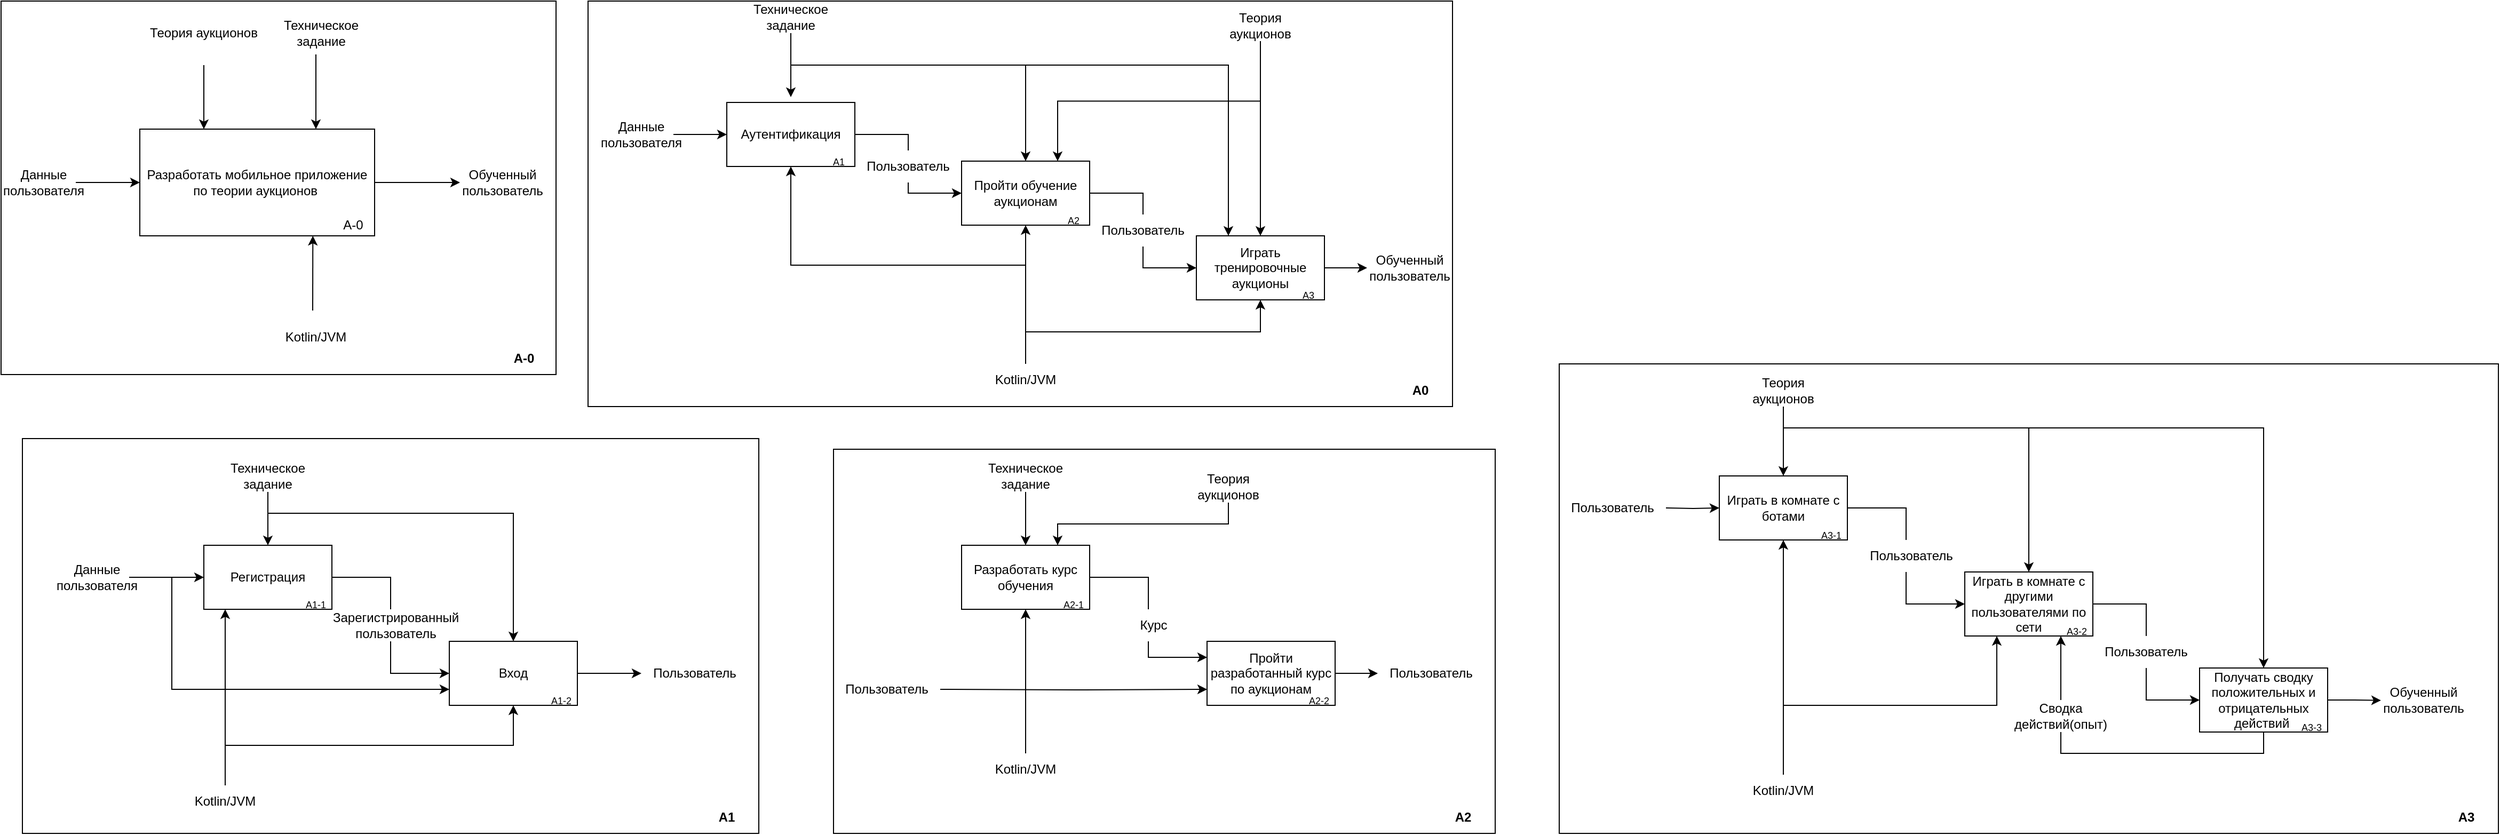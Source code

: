 <mxfile version="20.5.1" type="github">
  <diagram id="D_NjohF8zL5SrxgZmWxk" name="Страница 1">
    <mxGraphModel dx="1564" dy="956" grid="1" gridSize="10" guides="1" tooltips="1" connect="1" arrows="1" fold="1" page="1" pageScale="1" pageWidth="1600" pageHeight="900" background="#ffffff" math="0" shadow="0">
      <root>
        <mxCell id="0" />
        <mxCell id="1" parent="0" />
        <mxCell id="c8o7szaUv3We1Lr0szw1-51" value="" style="rounded=0;whiteSpace=wrap;html=1;fillColor=none;" parent="1" vertex="1">
          <mxGeometry x="20" y="450" width="690" height="370" as="geometry" />
        </mxCell>
        <mxCell id="c8o7szaUv3We1Lr0szw1-50" value="" style="rounded=0;whiteSpace=wrap;html=1;fillColor=none;" parent="1" vertex="1">
          <mxGeometry x="550" y="40" width="810" height="380" as="geometry" />
        </mxCell>
        <mxCell id="c8o7szaUv3We1Lr0szw1-48" value="" style="rounded=0;whiteSpace=wrap;html=1;fillColor=none;" parent="1" vertex="1">
          <mxGeometry y="40" width="520" height="350" as="geometry" />
        </mxCell>
        <mxCell id="c8o7szaUv3We1Lr0szw1-53" value="" style="rounded=0;whiteSpace=wrap;html=1;fillColor=none;" parent="1" vertex="1">
          <mxGeometry x="1460" y="380" width="880" height="440" as="geometry" />
        </mxCell>
        <mxCell id="c8o7szaUv3We1Lr0szw1-52" value="" style="rounded=0;whiteSpace=wrap;html=1;fillColor=none;" parent="1" vertex="1">
          <mxGeometry x="780" y="460" width="620" height="360" as="geometry" />
        </mxCell>
        <mxCell id="X_Q_tEp7b_zGtSAMPKSQ-1" value="Разработать мобильное приложение по теории аукционов&amp;nbsp;" style="rounded=0;whiteSpace=wrap;html=1;" parent="1" vertex="1">
          <mxGeometry x="130" y="160" width="220" height="100" as="geometry" />
        </mxCell>
        <mxCell id="X_Q_tEp7b_zGtSAMPKSQ-2" value="" style="endArrow=classic;html=1;rounded=0;" parent="1" edge="1">
          <mxGeometry width="50" height="50" relative="1" as="geometry">
            <mxPoint x="190" y="100" as="sourcePoint" />
            <mxPoint x="190" y="160" as="targetPoint" />
          </mxGeometry>
        </mxCell>
        <mxCell id="X_Q_tEp7b_zGtSAMPKSQ-3" value="Теория аукционов" style="text;html=1;strokeColor=none;fillColor=none;align=center;verticalAlign=middle;whiteSpace=wrap;rounded=0;" parent="1" vertex="1">
          <mxGeometry x="135" y="40" width="110" height="60" as="geometry" />
        </mxCell>
        <mxCell id="X_Q_tEp7b_zGtSAMPKSQ-4" value="" style="endArrow=classic;html=1;rounded=0;entryX=0.75;entryY=0;entryDx=0;entryDy=0;" parent="1" target="X_Q_tEp7b_zGtSAMPKSQ-1" edge="1">
          <mxGeometry width="50" height="50" relative="1" as="geometry">
            <mxPoint x="295" y="90" as="sourcePoint" />
            <mxPoint x="220" y="140" as="targetPoint" />
          </mxGeometry>
        </mxCell>
        <mxCell id="X_Q_tEp7b_zGtSAMPKSQ-5" value="Техническое задание" style="text;html=1;strokeColor=none;fillColor=none;align=center;verticalAlign=middle;whiteSpace=wrap;rounded=0;" parent="1" vertex="1">
          <mxGeometry x="260" y="47.5" width="80" height="45" as="geometry" />
        </mxCell>
        <mxCell id="X_Q_tEp7b_zGtSAMPKSQ-6" value="" style="endArrow=classic;html=1;rounded=0;entryX=0.737;entryY=1;entryDx=0;entryDy=0;entryPerimeter=0;" parent="1" target="X_Q_tEp7b_zGtSAMPKSQ-1" edge="1">
          <mxGeometry width="50" height="50" relative="1" as="geometry">
            <mxPoint x="292" y="330" as="sourcePoint" />
            <mxPoint x="270" y="270" as="targetPoint" />
          </mxGeometry>
        </mxCell>
        <mxCell id="X_Q_tEp7b_zGtSAMPKSQ-7" value="Kotlin/JVM" style="text;html=1;strokeColor=none;fillColor=none;align=center;verticalAlign=middle;whiteSpace=wrap;rounded=0;" parent="1" vertex="1">
          <mxGeometry x="255" y="340" width="80" height="30" as="geometry" />
        </mxCell>
        <mxCell id="X_Q_tEp7b_zGtSAMPKSQ-8" value="" style="endArrow=classic;html=1;rounded=0;exitX=1;exitY=0.5;exitDx=0;exitDy=0;" parent="1" source="X_Q_tEp7b_zGtSAMPKSQ-1" edge="1">
          <mxGeometry width="50" height="50" relative="1" as="geometry">
            <mxPoint x="170" y="240" as="sourcePoint" />
            <mxPoint x="430" y="210" as="targetPoint" />
          </mxGeometry>
        </mxCell>
        <mxCell id="X_Q_tEp7b_zGtSAMPKSQ-9" value="Обученный пользователь" style="text;html=1;strokeColor=none;fillColor=none;align=center;verticalAlign=middle;whiteSpace=wrap;rounded=0;" parent="1" vertex="1">
          <mxGeometry x="440" y="195" width="60" height="30" as="geometry" />
        </mxCell>
        <mxCell id="X_Q_tEp7b_zGtSAMPKSQ-10" value="" style="endArrow=classic;html=1;rounded=0;entryX=0;entryY=0.5;entryDx=0;entryDy=0;" parent="1" target="X_Q_tEp7b_zGtSAMPKSQ-1" edge="1">
          <mxGeometry width="50" height="50" relative="1" as="geometry">
            <mxPoint x="70" y="210" as="sourcePoint" />
            <mxPoint x="220" y="180" as="targetPoint" />
          </mxGeometry>
        </mxCell>
        <mxCell id="X_Q_tEp7b_zGtSAMPKSQ-11" value="Данные пользователя" style="text;html=1;strokeColor=none;fillColor=none;align=center;verticalAlign=middle;whiteSpace=wrap;rounded=0;" parent="1" vertex="1">
          <mxGeometry x="10" y="195" width="60" height="30" as="geometry" />
        </mxCell>
        <mxCell id="X_Q_tEp7b_zGtSAMPKSQ-12" value="А-0" style="text;html=1;strokeColor=none;fillColor=none;align=center;verticalAlign=middle;whiteSpace=wrap;rounded=0;" parent="1" vertex="1">
          <mxGeometry x="310" y="240" width="40" height="20" as="geometry" />
        </mxCell>
        <mxCell id="RtwtqyU78Pp7EB_kQ9FR-24" style="edgeStyle=orthogonalEdgeStyle;rounded=0;orthogonalLoop=1;jettySize=auto;html=1;exitX=1;exitY=0.5;exitDx=0;exitDy=0;entryX=0;entryY=0.5;entryDx=0;entryDy=0;" parent="1" source="RtwtqyU78Pp7EB_kQ9FR-1" target="RtwtqyU78Pp7EB_kQ9FR-4" edge="1">
          <mxGeometry relative="1" as="geometry" />
        </mxCell>
        <mxCell id="RtwtqyU78Pp7EB_kQ9FR-1" value="Аутентификация" style="rounded=0;whiteSpace=wrap;html=1;" parent="1" vertex="1">
          <mxGeometry x="680" y="135" width="120" height="60" as="geometry" />
        </mxCell>
        <mxCell id="RtwtqyU78Pp7EB_kQ9FR-25" style="edgeStyle=orthogonalEdgeStyle;rounded=0;orthogonalLoop=1;jettySize=auto;html=1;exitX=1;exitY=0.5;exitDx=0;exitDy=0;entryX=0;entryY=0.5;entryDx=0;entryDy=0;" parent="1" source="RtwtqyU78Pp7EB_kQ9FR-4" target="RtwtqyU78Pp7EB_kQ9FR-5" edge="1">
          <mxGeometry relative="1" as="geometry" />
        </mxCell>
        <mxCell id="RtwtqyU78Pp7EB_kQ9FR-4" value="Пройти обучение аукционам" style="rounded=0;whiteSpace=wrap;html=1;" parent="1" vertex="1">
          <mxGeometry x="900" y="190" width="120" height="60" as="geometry" />
        </mxCell>
        <mxCell id="RtwtqyU78Pp7EB_kQ9FR-26" style="edgeStyle=orthogonalEdgeStyle;rounded=0;orthogonalLoop=1;jettySize=auto;html=1;exitX=1;exitY=0.5;exitDx=0;exitDy=0;" parent="1" source="RtwtqyU78Pp7EB_kQ9FR-5" edge="1">
          <mxGeometry relative="1" as="geometry">
            <mxPoint x="1280" y="290" as="targetPoint" />
          </mxGeometry>
        </mxCell>
        <mxCell id="RtwtqyU78Pp7EB_kQ9FR-5" value="Играть тренировочные аукционы" style="rounded=0;whiteSpace=wrap;html=1;" parent="1" vertex="1">
          <mxGeometry x="1120" y="260" width="120" height="60" as="geometry" />
        </mxCell>
        <mxCell id="RtwtqyU78Pp7EB_kQ9FR-16" style="edgeStyle=orthogonalEdgeStyle;rounded=0;orthogonalLoop=1;jettySize=auto;html=1;exitX=0.5;exitY=1;exitDx=0;exitDy=0;entryX=0.5;entryY=0;entryDx=0;entryDy=0;" parent="1" source="RtwtqyU78Pp7EB_kQ9FR-8" target="RtwtqyU78Pp7EB_kQ9FR-5" edge="1">
          <mxGeometry relative="1" as="geometry">
            <mxPoint x="689.909" y="130" as="targetPoint" />
          </mxGeometry>
        </mxCell>
        <mxCell id="QJTWfw5kxz6Jo9Zr5xxw-2" style="edgeStyle=orthogonalEdgeStyle;rounded=0;orthogonalLoop=1;jettySize=auto;html=1;exitX=0.5;exitY=1;exitDx=0;exitDy=0;entryX=0.75;entryY=0;entryDx=0;entryDy=0;" parent="1" source="RtwtqyU78Pp7EB_kQ9FR-8" target="RtwtqyU78Pp7EB_kQ9FR-4" edge="1">
          <mxGeometry relative="1" as="geometry">
            <mxPoint x="960" y="190" as="targetPoint" />
          </mxGeometry>
        </mxCell>
        <mxCell id="RtwtqyU78Pp7EB_kQ9FR-8" value="Теория аукционов" style="text;html=1;strokeColor=none;fillColor=none;align=center;verticalAlign=middle;whiteSpace=wrap;rounded=0;" parent="1" vertex="1">
          <mxGeometry x="1150" y="47.5" width="60" height="30" as="geometry" />
        </mxCell>
        <mxCell id="RtwtqyU78Pp7EB_kQ9FR-17" style="edgeStyle=orthogonalEdgeStyle;rounded=0;orthogonalLoop=1;jettySize=auto;html=1;exitX=0.5;exitY=1;exitDx=0;exitDy=0;" parent="1" source="RtwtqyU78Pp7EB_kQ9FR-12" edge="1">
          <mxGeometry relative="1" as="geometry">
            <mxPoint x="740" y="130" as="targetPoint" />
          </mxGeometry>
        </mxCell>
        <mxCell id="RtwtqyU78Pp7EB_kQ9FR-21" style="edgeStyle=orthogonalEdgeStyle;rounded=0;orthogonalLoop=1;jettySize=auto;html=1;exitX=0.5;exitY=1;exitDx=0;exitDy=0;entryX=0.5;entryY=0;entryDx=0;entryDy=0;" parent="1" source="RtwtqyU78Pp7EB_kQ9FR-12" target="RtwtqyU78Pp7EB_kQ9FR-4" edge="1">
          <mxGeometry relative="1" as="geometry">
            <mxPoint x="880" y="120" as="targetPoint" />
            <Array as="points">
              <mxPoint x="740" y="100" />
              <mxPoint x="960" y="100" />
            </Array>
          </mxGeometry>
        </mxCell>
        <mxCell id="QJTWfw5kxz6Jo9Zr5xxw-6" style="edgeStyle=orthogonalEdgeStyle;rounded=0;orthogonalLoop=1;jettySize=auto;html=1;exitX=0.5;exitY=1;exitDx=0;exitDy=0;entryX=0.25;entryY=0;entryDx=0;entryDy=0;" parent="1" source="RtwtqyU78Pp7EB_kQ9FR-12" target="RtwtqyU78Pp7EB_kQ9FR-5" edge="1">
          <mxGeometry relative="1" as="geometry">
            <Array as="points">
              <mxPoint x="740" y="100" />
              <mxPoint x="1150" y="100" />
            </Array>
          </mxGeometry>
        </mxCell>
        <mxCell id="RtwtqyU78Pp7EB_kQ9FR-12" value="Техническое задание" style="text;html=1;strokeColor=none;fillColor=none;align=center;verticalAlign=middle;whiteSpace=wrap;rounded=0;" parent="1" vertex="1">
          <mxGeometry x="710" y="40" width="60" height="30" as="geometry" />
        </mxCell>
        <mxCell id="RtwtqyU78Pp7EB_kQ9FR-20" style="edgeStyle=orthogonalEdgeStyle;rounded=0;orthogonalLoop=1;jettySize=auto;html=1;exitX=0.5;exitY=0;exitDx=0;exitDy=0;entryX=0.5;entryY=1;entryDx=0;entryDy=0;" parent="1" source="RtwtqyU78Pp7EB_kQ9FR-19" target="RtwtqyU78Pp7EB_kQ9FR-1" edge="1">
          <mxGeometry relative="1" as="geometry">
            <mxPoint x="739.909" y="200" as="targetPoint" />
          </mxGeometry>
        </mxCell>
        <mxCell id="RtwtqyU78Pp7EB_kQ9FR-22" style="edgeStyle=orthogonalEdgeStyle;rounded=0;orthogonalLoop=1;jettySize=auto;html=1;exitX=0.5;exitY=0;exitDx=0;exitDy=0;entryX=0.5;entryY=1;entryDx=0;entryDy=0;" parent="1" source="RtwtqyU78Pp7EB_kQ9FR-19" target="RtwtqyU78Pp7EB_kQ9FR-4" edge="1">
          <mxGeometry relative="1" as="geometry">
            <Array as="points">
              <mxPoint x="960" y="340" />
              <mxPoint x="960" y="340" />
            </Array>
          </mxGeometry>
        </mxCell>
        <mxCell id="RtwtqyU78Pp7EB_kQ9FR-23" style="edgeStyle=orthogonalEdgeStyle;rounded=0;orthogonalLoop=1;jettySize=auto;html=1;exitX=0.5;exitY=0;exitDx=0;exitDy=0;" parent="1" source="RtwtqyU78Pp7EB_kQ9FR-19" target="RtwtqyU78Pp7EB_kQ9FR-5" edge="1">
          <mxGeometry relative="1" as="geometry" />
        </mxCell>
        <mxCell id="RtwtqyU78Pp7EB_kQ9FR-19" value="Kotlin/JVM" style="text;html=1;strokeColor=none;fillColor=none;align=center;verticalAlign=middle;whiteSpace=wrap;rounded=0;" parent="1" vertex="1">
          <mxGeometry x="930" y="380" width="60" height="30" as="geometry" />
        </mxCell>
        <mxCell id="RtwtqyU78Pp7EB_kQ9FR-27" value="" style="endArrow=classic;html=1;rounded=0;entryX=0;entryY=0.5;entryDx=0;entryDy=0;" parent="1" target="RtwtqyU78Pp7EB_kQ9FR-1" edge="1">
          <mxGeometry width="50" height="50" relative="1" as="geometry">
            <mxPoint x="630" y="165" as="sourcePoint" />
            <mxPoint x="870" y="200" as="targetPoint" />
          </mxGeometry>
        </mxCell>
        <mxCell id="RtwtqyU78Pp7EB_kQ9FR-28" value="Данные пользователя" style="text;html=1;strokeColor=none;fillColor=none;align=center;verticalAlign=middle;whiteSpace=wrap;rounded=0;" parent="1" vertex="1">
          <mxGeometry x="570" y="150" width="60" height="30" as="geometry" />
        </mxCell>
        <mxCell id="RtwtqyU78Pp7EB_kQ9FR-29" value="Пользователь" style="text;html=1;strokeColor=none;fillColor=default;align=center;verticalAlign=middle;whiteSpace=wrap;rounded=0;" parent="1" vertex="1">
          <mxGeometry x="820" y="180" width="60" height="30" as="geometry" />
        </mxCell>
        <mxCell id="RtwtqyU78Pp7EB_kQ9FR-31" value="Пользователь" style="text;html=1;strokeColor=none;fillColor=default;align=center;verticalAlign=middle;whiteSpace=wrap;rounded=0;" parent="1" vertex="1">
          <mxGeometry x="1040" y="240" width="60" height="30" as="geometry" />
        </mxCell>
        <mxCell id="RtwtqyU78Pp7EB_kQ9FR-32" value="&lt;font style=&quot;font-size: 9px;&quot;&gt;А1&lt;/font&gt;" style="text;html=1;strokeColor=none;fillColor=none;align=center;verticalAlign=middle;whiteSpace=wrap;rounded=0;" parent="1" vertex="1">
          <mxGeometry x="770" y="185" width="30" height="10" as="geometry" />
        </mxCell>
        <mxCell id="RtwtqyU78Pp7EB_kQ9FR-33" value="&lt;span style=&quot;font-size: 9px;&quot;&gt;А2&lt;/span&gt;" style="text;html=1;strokeColor=none;fillColor=none;align=center;verticalAlign=middle;whiteSpace=wrap;rounded=0;" parent="1" vertex="1">
          <mxGeometry x="990" y="240" width="30" height="10" as="geometry" />
        </mxCell>
        <mxCell id="RtwtqyU78Pp7EB_kQ9FR-34" value="&lt;span style=&quot;font-size: 9px;&quot;&gt;А3&lt;/span&gt;" style="text;html=1;strokeColor=none;fillColor=none;align=center;verticalAlign=middle;whiteSpace=wrap;rounded=0;" parent="1" vertex="1">
          <mxGeometry x="1210" y="310" width="30" height="10" as="geometry" />
        </mxCell>
        <mxCell id="RtwtqyU78Pp7EB_kQ9FR-35" value="&lt;span style=&quot;font-size: 12px;&quot;&gt;Обученный пользователь&lt;/span&gt;" style="text;html=1;strokeColor=none;fillColor=none;align=center;verticalAlign=middle;whiteSpace=wrap;rounded=0;fontSize=9;" parent="1" vertex="1">
          <mxGeometry x="1290" y="275" width="60" height="30" as="geometry" />
        </mxCell>
        <mxCell id="RtwtqyU78Pp7EB_kQ9FR-43" style="edgeStyle=orthogonalEdgeStyle;rounded=0;orthogonalLoop=1;jettySize=auto;html=1;exitX=1;exitY=0.5;exitDx=0;exitDy=0;entryX=0;entryY=0.5;entryDx=0;entryDy=0;fontSize=12;" parent="1" source="RtwtqyU78Pp7EB_kQ9FR-36" target="RtwtqyU78Pp7EB_kQ9FR-42" edge="1">
          <mxGeometry relative="1" as="geometry" />
        </mxCell>
        <mxCell id="RtwtqyU78Pp7EB_kQ9FR-36" value="Регистрация" style="rounded=0;whiteSpace=wrap;html=1;fontSize=12;fillColor=default;" parent="1" vertex="1">
          <mxGeometry x="190" y="550" width="120" height="60" as="geometry" />
        </mxCell>
        <mxCell id="RtwtqyU78Pp7EB_kQ9FR-38" style="edgeStyle=orthogonalEdgeStyle;rounded=0;orthogonalLoop=1;jettySize=auto;html=1;exitX=0.5;exitY=1;exitDx=0;exitDy=0;entryX=0.5;entryY=0;entryDx=0;entryDy=0;fontSize=12;" parent="1" source="RtwtqyU78Pp7EB_kQ9FR-37" target="RtwtqyU78Pp7EB_kQ9FR-36" edge="1">
          <mxGeometry relative="1" as="geometry" />
        </mxCell>
        <mxCell id="RtwtqyU78Pp7EB_kQ9FR-50" style="edgeStyle=orthogonalEdgeStyle;rounded=0;orthogonalLoop=1;jettySize=auto;html=1;exitX=0.5;exitY=1;exitDx=0;exitDy=0;entryX=0.5;entryY=0;entryDx=0;entryDy=0;fontSize=12;" parent="1" source="RtwtqyU78Pp7EB_kQ9FR-37" target="RtwtqyU78Pp7EB_kQ9FR-42" edge="1">
          <mxGeometry relative="1" as="geometry">
            <Array as="points">
              <mxPoint x="250" y="520" />
              <mxPoint x="480" y="520" />
            </Array>
          </mxGeometry>
        </mxCell>
        <mxCell id="RtwtqyU78Pp7EB_kQ9FR-37" value="Техническое задание" style="text;html=1;strokeColor=none;fillColor=none;align=center;verticalAlign=middle;whiteSpace=wrap;rounded=0;fontSize=12;" parent="1" vertex="1">
          <mxGeometry x="220" y="470" width="60" height="30" as="geometry" />
        </mxCell>
        <mxCell id="RtwtqyU78Pp7EB_kQ9FR-40" style="edgeStyle=orthogonalEdgeStyle;rounded=0;orthogonalLoop=1;jettySize=auto;html=1;exitX=1;exitY=0.5;exitDx=0;exitDy=0;entryX=0;entryY=0.5;entryDx=0;entryDy=0;fontSize=12;" parent="1" source="RtwtqyU78Pp7EB_kQ9FR-39" target="RtwtqyU78Pp7EB_kQ9FR-36" edge="1">
          <mxGeometry relative="1" as="geometry" />
        </mxCell>
        <mxCell id="QJTWfw5kxz6Jo9Zr5xxw-11" style="edgeStyle=orthogonalEdgeStyle;rounded=0;orthogonalLoop=1;jettySize=auto;html=1;exitX=1;exitY=0.5;exitDx=0;exitDy=0;entryX=0;entryY=0.75;entryDx=0;entryDy=0;" parent="1" source="RtwtqyU78Pp7EB_kQ9FR-39" target="RtwtqyU78Pp7EB_kQ9FR-42" edge="1">
          <mxGeometry relative="1" as="geometry">
            <Array as="points">
              <mxPoint x="160" y="580" />
              <mxPoint x="160" y="685" />
            </Array>
          </mxGeometry>
        </mxCell>
        <mxCell id="RtwtqyU78Pp7EB_kQ9FR-39" value="Данные пользователя" style="text;html=1;strokeColor=none;fillColor=none;align=center;verticalAlign=middle;whiteSpace=wrap;rounded=0;fontSize=12;" parent="1" vertex="1">
          <mxGeometry x="60" y="565" width="60" height="30" as="geometry" />
        </mxCell>
        <mxCell id="RtwtqyU78Pp7EB_kQ9FR-45" style="edgeStyle=orthogonalEdgeStyle;rounded=0;orthogonalLoop=1;jettySize=auto;html=1;exitX=1;exitY=0.5;exitDx=0;exitDy=0;fontSize=12;" parent="1" source="RtwtqyU78Pp7EB_kQ9FR-42" edge="1">
          <mxGeometry relative="1" as="geometry">
            <mxPoint x="600" y="670" as="targetPoint" />
          </mxGeometry>
        </mxCell>
        <mxCell id="RtwtqyU78Pp7EB_kQ9FR-42" value="Вход" style="rounded=0;whiteSpace=wrap;html=1;fontSize=12;fillColor=default;" parent="1" vertex="1">
          <mxGeometry x="420" y="640" width="120" height="60" as="geometry" />
        </mxCell>
        <mxCell id="RtwtqyU78Pp7EB_kQ9FR-47" style="edgeStyle=orthogonalEdgeStyle;rounded=0;orthogonalLoop=1;jettySize=auto;html=1;exitX=0.5;exitY=0;exitDx=0;exitDy=0;fontSize=12;" parent="1" source="RtwtqyU78Pp7EB_kQ9FR-46" target="RtwtqyU78Pp7EB_kQ9FR-36" edge="1">
          <mxGeometry relative="1" as="geometry">
            <Array as="points">
              <mxPoint x="210" y="650" />
              <mxPoint x="210" y="650" />
            </Array>
          </mxGeometry>
        </mxCell>
        <mxCell id="RtwtqyU78Pp7EB_kQ9FR-48" style="edgeStyle=orthogonalEdgeStyle;rounded=0;orthogonalLoop=1;jettySize=auto;html=1;exitX=0.5;exitY=0;exitDx=0;exitDy=0;entryX=0.5;entryY=1;entryDx=0;entryDy=0;fontSize=12;" parent="1" source="RtwtqyU78Pp7EB_kQ9FR-46" target="RtwtqyU78Pp7EB_kQ9FR-42" edge="1">
          <mxGeometry relative="1" as="geometry" />
        </mxCell>
        <mxCell id="RtwtqyU78Pp7EB_kQ9FR-46" value="Kotlin/JVM" style="text;html=1;strokeColor=none;fillColor=none;align=center;verticalAlign=middle;whiteSpace=wrap;rounded=0;fontSize=12;" parent="1" vertex="1">
          <mxGeometry x="180" y="775" width="60" height="30" as="geometry" />
        </mxCell>
        <mxCell id="RtwtqyU78Pp7EB_kQ9FR-79" value="Зарегистрированный пользователь" style="text;html=1;strokeColor=none;fillColor=default;align=center;verticalAlign=middle;whiteSpace=wrap;rounded=0;fontSize=12;" parent="1" vertex="1">
          <mxGeometry x="340" y="610" width="60" height="30" as="geometry" />
        </mxCell>
        <mxCell id="c8o7szaUv3We1Lr0szw1-3" value="&lt;font style=&quot;font-size: 9px;&quot;&gt;А1-1&lt;/font&gt;" style="text;html=1;strokeColor=none;fillColor=none;align=center;verticalAlign=middle;whiteSpace=wrap;rounded=0;" parent="1" vertex="1">
          <mxGeometry x="280" y="600" width="30" height="10" as="geometry" />
        </mxCell>
        <mxCell id="c8o7szaUv3We1Lr0szw1-4" value="&lt;font style=&quot;font-size: 9px;&quot;&gt;А1-2&lt;/font&gt;" style="text;html=1;strokeColor=none;fillColor=none;align=center;verticalAlign=middle;whiteSpace=wrap;rounded=0;" parent="1" vertex="1">
          <mxGeometry x="510" y="690" width="30" height="10" as="geometry" />
        </mxCell>
        <mxCell id="c8o7szaUv3We1Lr0szw1-6" style="edgeStyle=orthogonalEdgeStyle;rounded=0;orthogonalLoop=1;jettySize=auto;html=1;exitX=1;exitY=0.5;exitDx=0;exitDy=0;entryX=0;entryY=0.25;entryDx=0;entryDy=0;fontSize=12;" parent="1" source="c8o7szaUv3We1Lr0szw1-7" target="c8o7szaUv3We1Lr0szw1-14" edge="1">
          <mxGeometry relative="1" as="geometry" />
        </mxCell>
        <mxCell id="c8o7szaUv3We1Lr0szw1-7" value="Разработать курс обучения" style="rounded=0;whiteSpace=wrap;html=1;fontSize=12;fillColor=default;" parent="1" vertex="1">
          <mxGeometry x="900" y="550" width="120" height="60" as="geometry" />
        </mxCell>
        <mxCell id="c8o7szaUv3We1Lr0szw1-8" style="edgeStyle=orthogonalEdgeStyle;rounded=0;orthogonalLoop=1;jettySize=auto;html=1;exitX=0.5;exitY=1;exitDx=0;exitDy=0;entryX=0.5;entryY=0;entryDx=0;entryDy=0;fontSize=12;" parent="1" source="c8o7szaUv3We1Lr0szw1-10" target="c8o7szaUv3We1Lr0szw1-7" edge="1">
          <mxGeometry relative="1" as="geometry" />
        </mxCell>
        <mxCell id="c8o7szaUv3We1Lr0szw1-10" value="Техническое задание" style="text;html=1;strokeColor=none;fillColor=none;align=center;verticalAlign=middle;whiteSpace=wrap;rounded=0;fontSize=12;" parent="1" vertex="1">
          <mxGeometry x="930" y="470" width="60" height="30" as="geometry" />
        </mxCell>
        <mxCell id="c8o7szaUv3We1Lr0szw1-11" style="edgeStyle=orthogonalEdgeStyle;rounded=0;orthogonalLoop=1;jettySize=auto;html=1;entryX=0;entryY=0.75;entryDx=0;entryDy=0;fontSize=12;" parent="1" target="c8o7szaUv3We1Lr0szw1-14" edge="1">
          <mxGeometry relative="1" as="geometry">
            <mxPoint x="880" y="685" as="sourcePoint" />
          </mxGeometry>
        </mxCell>
        <mxCell id="c8o7szaUv3We1Lr0szw1-12" value="Пользователь" style="text;html=1;strokeColor=none;fillColor=none;align=center;verticalAlign=middle;whiteSpace=wrap;rounded=0;fontSize=12;" parent="1" vertex="1">
          <mxGeometry x="800" y="670" width="60" height="30" as="geometry" />
        </mxCell>
        <mxCell id="c8o7szaUv3We1Lr0szw1-13" style="edgeStyle=orthogonalEdgeStyle;rounded=0;orthogonalLoop=1;jettySize=auto;html=1;exitX=1;exitY=0.5;exitDx=0;exitDy=0;fontSize=12;" parent="1" source="c8o7szaUv3We1Lr0szw1-14" edge="1">
          <mxGeometry relative="1" as="geometry">
            <mxPoint x="1290" y="670" as="targetPoint" />
          </mxGeometry>
        </mxCell>
        <mxCell id="c8o7szaUv3We1Lr0szw1-14" value="Пройти разработанный курс по аукционам" style="rounded=0;whiteSpace=wrap;html=1;fontSize=12;fillColor=default;" parent="1" vertex="1">
          <mxGeometry x="1130" y="640" width="120" height="60" as="geometry" />
        </mxCell>
        <mxCell id="c8o7szaUv3We1Lr0szw1-17" style="edgeStyle=orthogonalEdgeStyle;rounded=0;orthogonalLoop=1;jettySize=auto;html=1;exitX=0.5;exitY=0;exitDx=0;exitDy=0;fontSize=12;" parent="1" source="c8o7szaUv3We1Lr0szw1-20" target="c8o7szaUv3We1Lr0szw1-7" edge="1">
          <mxGeometry relative="1" as="geometry" />
        </mxCell>
        <mxCell id="c8o7szaUv3We1Lr0szw1-20" value="Kotlin/JVM" style="text;html=1;strokeColor=none;fillColor=none;align=center;verticalAlign=middle;whiteSpace=wrap;rounded=0;fontSize=12;" parent="1" vertex="1">
          <mxGeometry x="930" y="745" width="60" height="30" as="geometry" />
        </mxCell>
        <mxCell id="c8o7szaUv3We1Lr0szw1-21" value="Курс" style="text;html=1;strokeColor=none;fillColor=default;align=center;verticalAlign=middle;whiteSpace=wrap;rounded=0;fontSize=12;" parent="1" vertex="1">
          <mxGeometry x="1050" y="610" width="60" height="30" as="geometry" />
        </mxCell>
        <mxCell id="c8o7szaUv3We1Lr0szw1-24" value="&lt;font style=&quot;font-size: 9px;&quot;&gt;А2-1&lt;/font&gt;" style="text;html=1;strokeColor=none;fillColor=none;align=center;verticalAlign=middle;whiteSpace=wrap;rounded=0;" parent="1" vertex="1">
          <mxGeometry x="990" y="600" width="30" height="10" as="geometry" />
        </mxCell>
        <mxCell id="c8o7szaUv3We1Lr0szw1-25" value="&lt;font style=&quot;font-size: 9px;&quot;&gt;А2-2&lt;/font&gt;" style="text;html=1;strokeColor=none;fillColor=none;align=center;verticalAlign=middle;whiteSpace=wrap;rounded=0;" parent="1" vertex="1">
          <mxGeometry x="1220" y="690" width="30" height="10" as="geometry" />
        </mxCell>
        <mxCell id="c8o7szaUv3We1Lr0szw1-27" style="edgeStyle=orthogonalEdgeStyle;rounded=0;orthogonalLoop=1;jettySize=auto;html=1;exitX=1;exitY=0.5;exitDx=0;exitDy=0;entryX=0;entryY=0.5;entryDx=0;entryDy=0;fontSize=12;" parent="1" source="c8o7szaUv3We1Lr0szw1-28" target="c8o7szaUv3We1Lr0szw1-35" edge="1">
          <mxGeometry relative="1" as="geometry" />
        </mxCell>
        <mxCell id="c8o7szaUv3We1Lr0szw1-28" value="Играть в комнате с ботами" style="rounded=0;whiteSpace=wrap;html=1;fontSize=12;fillColor=default;" parent="1" vertex="1">
          <mxGeometry x="1610" y="485" width="120" height="60" as="geometry" />
        </mxCell>
        <mxCell id="c8o7szaUv3We1Lr0szw1-29" style="edgeStyle=orthogonalEdgeStyle;rounded=0;orthogonalLoop=1;jettySize=auto;html=1;exitX=0.5;exitY=1;exitDx=0;exitDy=0;entryX=0.5;entryY=0;entryDx=0;entryDy=0;fontSize=12;" parent="1" source="c8o7szaUv3We1Lr0szw1-31" target="c8o7szaUv3We1Lr0szw1-28" edge="1">
          <mxGeometry relative="1" as="geometry" />
        </mxCell>
        <mxCell id="QJTWfw5kxz6Jo9Zr5xxw-19" style="edgeStyle=orthogonalEdgeStyle;rounded=0;orthogonalLoop=1;jettySize=auto;html=1;exitX=0.5;exitY=1;exitDx=0;exitDy=0;" parent="1" source="c8o7szaUv3We1Lr0szw1-31" target="c8o7szaUv3We1Lr0szw1-35" edge="1">
          <mxGeometry relative="1" as="geometry">
            <Array as="points">
              <mxPoint x="1670" y="440" />
              <mxPoint x="1900" y="440" />
            </Array>
          </mxGeometry>
        </mxCell>
        <mxCell id="QJTWfw5kxz6Jo9Zr5xxw-20" style="edgeStyle=orthogonalEdgeStyle;rounded=0;orthogonalLoop=1;jettySize=auto;html=1;exitX=0.5;exitY=1;exitDx=0;exitDy=0;" parent="1" source="c8o7szaUv3We1Lr0szw1-31" target="c8o7szaUv3We1Lr0szw1-37" edge="1">
          <mxGeometry relative="1" as="geometry">
            <Array as="points">
              <mxPoint x="1670" y="440" />
              <mxPoint x="2120" y="440" />
            </Array>
          </mxGeometry>
        </mxCell>
        <mxCell id="c8o7szaUv3We1Lr0szw1-31" value="Теория аукционов" style="text;html=1;strokeColor=none;fillColor=none;align=center;verticalAlign=middle;whiteSpace=wrap;rounded=0;fontSize=12;" parent="1" vertex="1">
          <mxGeometry x="1640" y="390" width="60" height="30" as="geometry" />
        </mxCell>
        <mxCell id="c8o7szaUv3We1Lr0szw1-32" style="edgeStyle=orthogonalEdgeStyle;rounded=0;orthogonalLoop=1;jettySize=auto;html=1;entryX=0;entryY=0.5;entryDx=0;entryDy=0;fontSize=12;" parent="1" target="c8o7szaUv3We1Lr0szw1-28" edge="1">
          <mxGeometry relative="1" as="geometry">
            <mxPoint x="1560" y="515" as="sourcePoint" />
          </mxGeometry>
        </mxCell>
        <mxCell id="c8o7szaUv3We1Lr0szw1-33" value="Пользователь" style="text;html=1;strokeColor=none;fillColor=none;align=center;verticalAlign=middle;whiteSpace=wrap;rounded=0;fontSize=12;" parent="1" vertex="1">
          <mxGeometry x="1480" y="500" width="60" height="30" as="geometry" />
        </mxCell>
        <mxCell id="c8o7szaUv3We1Lr0szw1-34" style="edgeStyle=orthogonalEdgeStyle;rounded=0;orthogonalLoop=1;jettySize=auto;html=1;exitX=1;exitY=0.5;exitDx=0;exitDy=0;entryX=0;entryY=0.5;entryDx=0;entryDy=0;fontSize=12;" parent="1" source="c8o7szaUv3We1Lr0szw1-35" target="c8o7szaUv3We1Lr0szw1-37" edge="1">
          <mxGeometry relative="1" as="geometry" />
        </mxCell>
        <mxCell id="c8o7szaUv3We1Lr0szw1-35" value="Играть в комнате с другими пользователями по сети" style="rounded=0;whiteSpace=wrap;html=1;fontSize=12;fillColor=default;" parent="1" vertex="1">
          <mxGeometry x="1840" y="575" width="120" height="60" as="geometry" />
        </mxCell>
        <mxCell id="c8o7szaUv3We1Lr0szw1-36" style="edgeStyle=orthogonalEdgeStyle;rounded=0;orthogonalLoop=1;jettySize=auto;html=1;exitX=1;exitY=0.5;exitDx=0;exitDy=0;" parent="1" source="c8o7szaUv3We1Lr0szw1-37" edge="1">
          <mxGeometry relative="1" as="geometry">
            <mxPoint x="2230" y="695.333" as="targetPoint" />
          </mxGeometry>
        </mxCell>
        <mxCell id="QJTWfw5kxz6Jo9Zr5xxw-21" style="edgeStyle=orthogonalEdgeStyle;rounded=0;orthogonalLoop=1;jettySize=auto;html=1;exitX=0.5;exitY=1;exitDx=0;exitDy=0;entryX=0;entryY=1;entryDx=0;entryDy=0;" parent="1" source="c8o7szaUv3We1Lr0szw1-37" target="c8o7szaUv3We1Lr0szw1-46" edge="1">
          <mxGeometry relative="1" as="geometry" />
        </mxCell>
        <mxCell id="c8o7szaUv3We1Lr0szw1-37" value="Получать сводку положительных и отрицательных действий&amp;nbsp;" style="rounded=0;whiteSpace=wrap;html=1;fontSize=12;fillColor=default;" parent="1" vertex="1">
          <mxGeometry x="2060" y="665" width="120" height="60" as="geometry" />
        </mxCell>
        <mxCell id="c8o7szaUv3We1Lr0szw1-38" style="edgeStyle=orthogonalEdgeStyle;rounded=0;orthogonalLoop=1;jettySize=auto;html=1;exitX=0.5;exitY=0;exitDx=0;exitDy=0;fontSize=12;" parent="1" source="c8o7szaUv3We1Lr0szw1-41" target="c8o7szaUv3We1Lr0szw1-28" edge="1">
          <mxGeometry relative="1" as="geometry" />
        </mxCell>
        <mxCell id="c8o7szaUv3We1Lr0szw1-39" style="edgeStyle=orthogonalEdgeStyle;rounded=0;orthogonalLoop=1;jettySize=auto;html=1;exitX=0.5;exitY=0;exitDx=0;exitDy=0;entryX=0.25;entryY=1;entryDx=0;entryDy=0;fontSize=12;" parent="1" source="c8o7szaUv3We1Lr0szw1-41" target="c8o7szaUv3We1Lr0szw1-35" edge="1">
          <mxGeometry relative="1" as="geometry" />
        </mxCell>
        <mxCell id="c8o7szaUv3We1Lr0szw1-41" value="Kotlin/JVM" style="text;html=1;strokeColor=none;fillColor=none;align=center;verticalAlign=middle;whiteSpace=wrap;rounded=0;fontSize=12;" parent="1" vertex="1">
          <mxGeometry x="1640" y="765" width="60" height="30" as="geometry" />
        </mxCell>
        <mxCell id="c8o7szaUv3We1Lr0szw1-42" value="Пользователь" style="text;html=1;strokeColor=none;fillColor=default;align=center;verticalAlign=middle;whiteSpace=wrap;rounded=0;fontSize=12;" parent="1" vertex="1">
          <mxGeometry x="1760" y="545" width="60" height="30" as="geometry" />
        </mxCell>
        <mxCell id="c8o7szaUv3We1Lr0szw1-44" value="Обученный пользователь" style="text;html=1;strokeColor=none;fillColor=none;align=center;verticalAlign=middle;whiteSpace=wrap;rounded=0;" parent="1" vertex="1">
          <mxGeometry x="2240" y="680" width="60" height="30" as="geometry" />
        </mxCell>
        <mxCell id="c8o7szaUv3We1Lr0szw1-45" value="&lt;font style=&quot;font-size: 9px;&quot;&gt;А3-1&lt;/font&gt;" style="text;html=1;strokeColor=none;fillColor=none;align=center;verticalAlign=middle;whiteSpace=wrap;rounded=0;" parent="1" vertex="1">
          <mxGeometry x="1700" y="535" width="30" height="10" as="geometry" />
        </mxCell>
        <mxCell id="c8o7szaUv3We1Lr0szw1-46" value="&lt;font style=&quot;font-size: 9px;&quot;&gt;А3-2&lt;/font&gt;" style="text;html=1;strokeColor=none;fillColor=none;align=center;verticalAlign=middle;whiteSpace=wrap;rounded=0;" parent="1" vertex="1">
          <mxGeometry x="1930" y="625" width="30" height="10" as="geometry" />
        </mxCell>
        <mxCell id="c8o7szaUv3We1Lr0szw1-47" value="&lt;font style=&quot;font-size: 9px;&quot;&gt;А3-3&lt;/font&gt;" style="text;html=1;strokeColor=none;fillColor=none;align=center;verticalAlign=middle;whiteSpace=wrap;rounded=0;" parent="1" vertex="1">
          <mxGeometry x="2150" y="715" width="30" height="10" as="geometry" />
        </mxCell>
        <mxCell id="c8o7szaUv3We1Lr0szw1-54" value="&lt;b&gt;А-0&lt;/b&gt;" style="text;html=1;strokeColor=none;fillColor=none;align=center;verticalAlign=middle;whiteSpace=wrap;rounded=0;" parent="1" vertex="1">
          <mxGeometry x="460" y="360" width="60" height="30" as="geometry" />
        </mxCell>
        <mxCell id="c8o7szaUv3We1Lr0szw1-55" value="&lt;b&gt;А0&lt;/b&gt;" style="text;html=1;strokeColor=none;fillColor=none;align=center;verticalAlign=middle;whiteSpace=wrap;rounded=0;" parent="1" vertex="1">
          <mxGeometry x="1300" y="390" width="60" height="30" as="geometry" />
        </mxCell>
        <mxCell id="c8o7szaUv3We1Lr0szw1-56" value="&lt;b&gt;А1&lt;/b&gt;" style="text;html=1;strokeColor=none;fillColor=none;align=center;verticalAlign=middle;whiteSpace=wrap;rounded=0;" parent="1" vertex="1">
          <mxGeometry x="650" y="790" width="60" height="30" as="geometry" />
        </mxCell>
        <mxCell id="c8o7szaUv3We1Lr0szw1-57" value="&lt;b&gt;А2&lt;/b&gt;" style="text;html=1;strokeColor=none;fillColor=none;align=center;verticalAlign=middle;whiteSpace=wrap;rounded=0;" parent="1" vertex="1">
          <mxGeometry x="1340" y="790" width="60" height="30" as="geometry" />
        </mxCell>
        <mxCell id="c8o7szaUv3We1Lr0szw1-58" value="&lt;b&gt;А3&lt;/b&gt;" style="text;html=1;strokeColor=none;fillColor=none;align=center;verticalAlign=middle;whiteSpace=wrap;rounded=0;" parent="1" vertex="1">
          <mxGeometry x="2280" y="790" width="60" height="30" as="geometry" />
        </mxCell>
        <mxCell id="QJTWfw5kxz6Jo9Zr5xxw-13" value="Пользователь" style="text;html=1;strokeColor=none;fillColor=none;align=center;verticalAlign=middle;whiteSpace=wrap;rounded=0;" parent="1" vertex="1">
          <mxGeometry x="620" y="655" width="60" height="30" as="geometry" />
        </mxCell>
        <mxCell id="QJTWfw5kxz6Jo9Zr5xxw-16" style="edgeStyle=orthogonalEdgeStyle;rounded=0;orthogonalLoop=1;jettySize=auto;html=1;exitX=0.5;exitY=1;exitDx=0;exitDy=0;entryX=0.75;entryY=0;entryDx=0;entryDy=0;" parent="1" source="QJTWfw5kxz6Jo9Zr5xxw-15" target="c8o7szaUv3We1Lr0szw1-7" edge="1">
          <mxGeometry relative="1" as="geometry" />
        </mxCell>
        <mxCell id="QJTWfw5kxz6Jo9Zr5xxw-15" value="Теория аукционов" style="text;html=1;strokeColor=none;fillColor=none;align=center;verticalAlign=middle;whiteSpace=wrap;rounded=0;" parent="1" vertex="1">
          <mxGeometry x="1120" y="480" width="60" height="30" as="geometry" />
        </mxCell>
        <mxCell id="QJTWfw5kxz6Jo9Zr5xxw-17" value="Пользователь" style="text;html=1;strokeColor=none;fillColor=none;align=center;verticalAlign=middle;whiteSpace=wrap;rounded=0;fontSize=12;" parent="1" vertex="1">
          <mxGeometry x="1310" y="655" width="60" height="30" as="geometry" />
        </mxCell>
        <mxCell id="QJTWfw5kxz6Jo9Zr5xxw-18" value="Пользователь" style="text;html=1;strokeColor=none;fillColor=default;align=center;verticalAlign=middle;whiteSpace=wrap;rounded=0;fontSize=12;" parent="1" vertex="1">
          <mxGeometry x="1980" y="635" width="60" height="30" as="geometry" />
        </mxCell>
        <mxCell id="QJTWfw5kxz6Jo9Zr5xxw-22" value="Сводка действий(опыт)" style="text;html=1;strokeColor=none;fillColor=default;align=center;verticalAlign=middle;whiteSpace=wrap;rounded=0;fontSize=12;" parent="1" vertex="1">
          <mxGeometry x="1900" y="695" width="60" height="30" as="geometry" />
        </mxCell>
      </root>
    </mxGraphModel>
  </diagram>
</mxfile>
